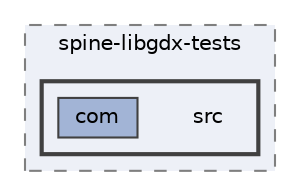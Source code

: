 digraph "external/spine-runtimes/spine-libgdx/spine-libgdx-tests/src"
{
 // LATEX_PDF_SIZE
  bgcolor="transparent";
  edge [fontname=Helvetica,fontsize=10,labelfontname=Helvetica,labelfontsize=10];
  node [fontname=Helvetica,fontsize=10,shape=box,height=0.2,width=0.4];
  compound=true
  subgraph clusterdir_bbea8b3de9903d51734eb94a1d495091 {
    graph [ bgcolor="#edf0f7", pencolor="grey50", label="spine-libgdx-tests", fontname=Helvetica,fontsize=10 style="filled,dashed", URL="dir_bbea8b3de9903d51734eb94a1d495091.html",tooltip=""]
  subgraph clusterdir_a5e04e314de8cf00f276822e5cec68c6 {
    graph [ bgcolor="#edf0f7", pencolor="grey25", label="", fontname=Helvetica,fontsize=10 style="filled,bold", URL="dir_a5e04e314de8cf00f276822e5cec68c6.html",tooltip=""]
    dir_a5e04e314de8cf00f276822e5cec68c6 [shape=plaintext, label="src"];
  dir_78d9dc3be179b83248da4fc52bc59fe6 [label="com", fillcolor="#a2b4d6", color="grey25", style="filled", URL="dir_78d9dc3be179b83248da4fc52bc59fe6.html",tooltip=""];
  }
  }
}
